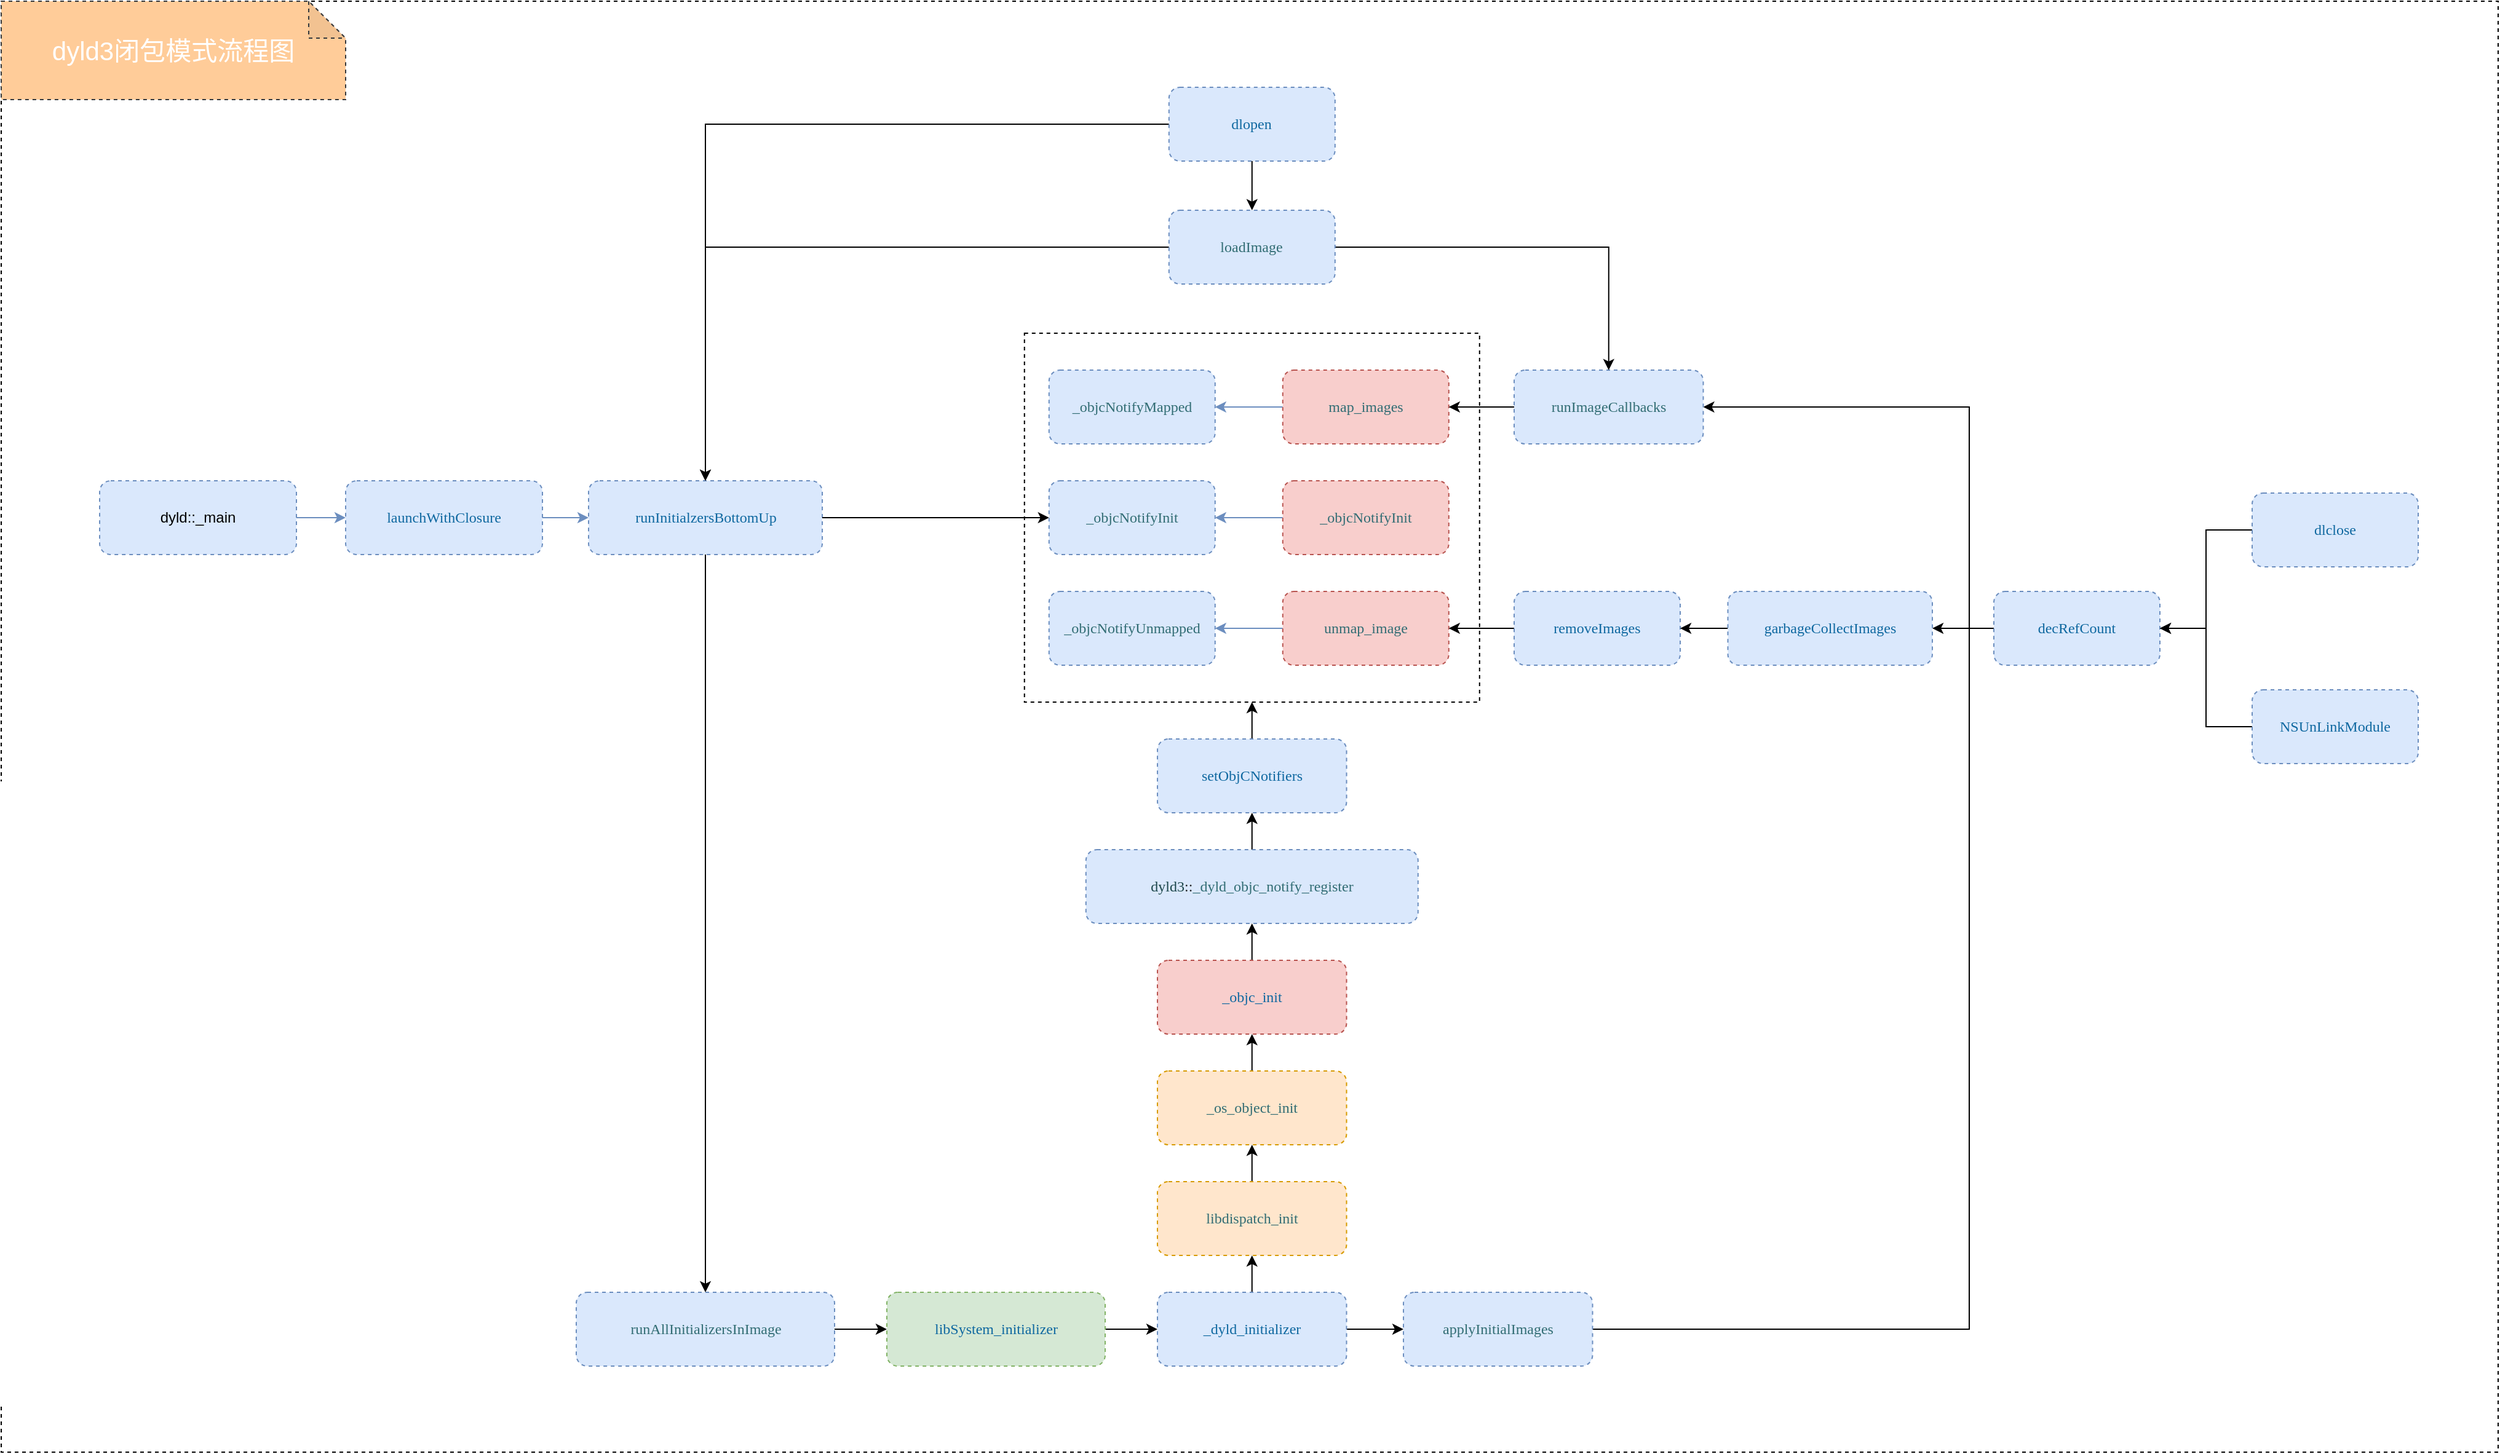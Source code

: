 <mxfile version="14.9.0" type="github">
  <diagram id="C5RBs43oDa-KdzZeNtuy" name="Page-1">
    <mxGraphModel dx="2069" dy="2794" grid="1" gridSize="10" guides="1" tooltips="1" connect="1" arrows="1" fold="1" page="1" pageScale="1" pageWidth="827" pageHeight="1169" background="none" math="0" shadow="0">
      <root>
        <mxCell id="WIyWlLk6GJQsqaUBKTNV-0" />
        <mxCell id="WIyWlLk6GJQsqaUBKTNV-1" parent="WIyWlLk6GJQsqaUBKTNV-0" />
        <mxCell id="x6h3ibDEJepspaHp2Ixp-130" value="" style="rounded=0;whiteSpace=wrap;html=1;dashed=1;labelBackgroundColor=none;" vertex="1" parent="WIyWlLk6GJQsqaUBKTNV-1">
          <mxGeometry x="450" y="-210" width="2030" height="1180" as="geometry" />
        </mxCell>
        <mxCell id="x6h3ibDEJepspaHp2Ixp-72" value="" style="rounded=0;whiteSpace=wrap;html=1;dashed=1;labelBackgroundColor=none;" vertex="1" parent="WIyWlLk6GJQsqaUBKTNV-1">
          <mxGeometry x="1281.88" y="60" width="370" height="300" as="geometry" />
        </mxCell>
        <mxCell id="x6h3ibDEJepspaHp2Ixp-2" value="" style="edgeStyle=orthogonalEdgeStyle;rounded=0;orthogonalLoop=1;jettySize=auto;html=1;fillColor=#dae8fc;strokeColor=#6c8ebf;labelBackgroundColor=none;" edge="1" parent="WIyWlLk6GJQsqaUBKTNV-1" source="x6h3ibDEJepspaHp2Ixp-0" target="x6h3ibDEJepspaHp2Ixp-1">
          <mxGeometry relative="1" as="geometry" />
        </mxCell>
        <mxCell id="x6h3ibDEJepspaHp2Ixp-0" value="dyld::_main" style="rounded=1;whiteSpace=wrap;html=1;dashed=1;fillColor=#dae8fc;strokeColor=#6c8ebf;labelBackgroundColor=none;" vertex="1" parent="WIyWlLk6GJQsqaUBKTNV-1">
          <mxGeometry x="530" y="180" width="160" height="60" as="geometry" />
        </mxCell>
        <mxCell id="x6h3ibDEJepspaHp2Ixp-4" value="" style="edgeStyle=orthogonalEdgeStyle;rounded=0;orthogonalLoop=1;jettySize=auto;html=1;fillColor=#dae8fc;strokeColor=#6c8ebf;labelBackgroundColor=none;" edge="1" parent="WIyWlLk6GJQsqaUBKTNV-1" source="x6h3ibDEJepspaHp2Ixp-1" target="x6h3ibDEJepspaHp2Ixp-3">
          <mxGeometry relative="1" as="geometry" />
        </mxCell>
        <mxCell id="x6h3ibDEJepspaHp2Ixp-1" value="&lt;p style=&quot;margin: 0px; font-stretch: normal; line-height: normal; font-family: menlo; color: rgb(15, 104, 160);&quot;&gt;launchWithClosure&lt;/p&gt;" style="whiteSpace=wrap;html=1;rounded=1;dashed=1;fillColor=#dae8fc;strokeColor=#6c8ebf;labelBackgroundColor=none;" vertex="1" parent="WIyWlLk6GJQsqaUBKTNV-1">
          <mxGeometry x="730" y="180" width="160" height="60" as="geometry" />
        </mxCell>
        <mxCell id="x6h3ibDEJepspaHp2Ixp-3" value="&lt;p style=&quot;margin: 0px; font-stretch: normal; line-height: normal; font-family: menlo; color: rgb(15, 104, 160);&quot;&gt;runInitialzersBottomUp&lt;/p&gt;" style="whiteSpace=wrap;html=1;rounded=1;dashed=1;fillColor=#dae8fc;strokeColor=#6c8ebf;labelBackgroundColor=none;" vertex="1" parent="WIyWlLk6GJQsqaUBKTNV-1">
          <mxGeometry x="927.5" y="180" width="190" height="60" as="geometry" />
        </mxCell>
        <mxCell id="x6h3ibDEJepspaHp2Ixp-82" style="edgeStyle=orthogonalEdgeStyle;rounded=0;orthogonalLoop=1;jettySize=auto;html=1;exitX=1;exitY=0.5;exitDx=0;exitDy=0;entryX=0;entryY=0.5;entryDx=0;entryDy=0;labelBackgroundColor=none;" edge="1" parent="WIyWlLk6GJQsqaUBKTNV-1" source="x6h3ibDEJepspaHp2Ixp-3" target="x6h3ibDEJepspaHp2Ixp-74">
          <mxGeometry relative="1" as="geometry">
            <mxPoint x="1090" y="210" as="sourcePoint" />
          </mxGeometry>
        </mxCell>
        <mxCell id="x6h3ibDEJepspaHp2Ixp-84" style="edgeStyle=orthogonalEdgeStyle;rounded=0;orthogonalLoop=1;jettySize=auto;html=1;entryX=0.5;entryY=0;entryDx=0;entryDy=0;labelBackgroundColor=none;exitX=0.5;exitY=1;exitDx=0;exitDy=0;" edge="1" parent="WIyWlLk6GJQsqaUBKTNV-1" source="x6h3ibDEJepspaHp2Ixp-3" target="x6h3ibDEJepspaHp2Ixp-83">
          <mxGeometry relative="1" as="geometry">
            <mxPoint x="1023" y="270" as="sourcePoint" />
          </mxGeometry>
        </mxCell>
        <mxCell id="x6h3ibDEJepspaHp2Ixp-73" value="&lt;p style=&quot;margin: 0px; font-stretch: normal; line-height: normal; font-family: menlo; color: rgb(50, 109, 116);&quot;&gt;_objcNotifyMapped&lt;/p&gt;" style="whiteSpace=wrap;html=1;rounded=1;dashed=1;labelBackgroundColor=none;fillColor=#dae8fc;strokeColor=#6c8ebf;" vertex="1" parent="WIyWlLk6GJQsqaUBKTNV-1">
          <mxGeometry x="1301.88" y="90" width="135" height="60" as="geometry" />
        </mxCell>
        <mxCell id="x6h3ibDEJepspaHp2Ixp-74" value="&lt;p style=&quot;margin: 0px; font-style: normal; font-variant-caps: normal; font-weight: normal; font-stretch: normal; font-size: 12px; line-height: normal; font-family: menlo; color: rgb(50, 109, 116);&quot;&gt;_objcNotifyInit&lt;/p&gt;" style="whiteSpace=wrap;html=1;rounded=1;dashed=1;labelBackgroundColor=none;fillColor=#dae8fc;strokeColor=#6c8ebf;" vertex="1" parent="WIyWlLk6GJQsqaUBKTNV-1">
          <mxGeometry x="1301.88" y="180" width="135" height="60" as="geometry" />
        </mxCell>
        <mxCell id="x6h3ibDEJepspaHp2Ixp-75" value="&lt;p style=&quot;margin: 0px; font-stretch: normal; line-height: normal; font-family: menlo; color: rgb(50, 109, 116);&quot;&gt;_objcNotifyUnmapped&lt;/p&gt;" style="whiteSpace=wrap;html=1;rounded=1;dashed=1;labelBackgroundColor=none;fillColor=#dae8fc;strokeColor=#6c8ebf;" vertex="1" parent="WIyWlLk6GJQsqaUBKTNV-1">
          <mxGeometry x="1301.88" y="270" width="135" height="60" as="geometry" />
        </mxCell>
        <mxCell id="x6h3ibDEJepspaHp2Ixp-79" style="edgeStyle=orthogonalEdgeStyle;rounded=0;orthogonalLoop=1;jettySize=auto;html=1;exitX=0;exitY=0.5;exitDx=0;exitDy=0;entryX=1;entryY=0.5;entryDx=0;entryDy=0;labelBackgroundColor=none;fillColor=#dae8fc;strokeColor=#6c8ebf;" edge="1" parent="WIyWlLk6GJQsqaUBKTNV-1" source="x6h3ibDEJepspaHp2Ixp-76" target="x6h3ibDEJepspaHp2Ixp-73">
          <mxGeometry relative="1" as="geometry" />
        </mxCell>
        <mxCell id="x6h3ibDEJepspaHp2Ixp-76" value="&lt;p style=&quot;margin: 0px; font-stretch: normal; line-height: normal; font-family: menlo; color: rgb(50, 109, 116);&quot;&gt;map_images&lt;/p&gt;" style="whiteSpace=wrap;html=1;rounded=1;dashed=1;labelBackgroundColor=none;fillColor=#f8cecc;strokeColor=#b85450;" vertex="1" parent="WIyWlLk6GJQsqaUBKTNV-1">
          <mxGeometry x="1491.88" y="90" width="135" height="60" as="geometry" />
        </mxCell>
        <mxCell id="x6h3ibDEJepspaHp2Ixp-80" style="edgeStyle=orthogonalEdgeStyle;rounded=0;orthogonalLoop=1;jettySize=auto;html=1;exitX=0;exitY=0.5;exitDx=0;exitDy=0;entryX=1;entryY=0.5;entryDx=0;entryDy=0;labelBackgroundColor=none;fillColor=#dae8fc;strokeColor=#6c8ebf;" edge="1" parent="WIyWlLk6GJQsqaUBKTNV-1" source="x6h3ibDEJepspaHp2Ixp-77" target="x6h3ibDEJepspaHp2Ixp-74">
          <mxGeometry relative="1" as="geometry" />
        </mxCell>
        <mxCell id="x6h3ibDEJepspaHp2Ixp-77" value="&lt;p style=&quot;margin: 0px; font-style: normal; font-variant-caps: normal; font-weight: normal; font-stretch: normal; font-size: 12px; line-height: normal; font-family: menlo; color: rgb(50, 109, 116);&quot;&gt;_objcNotifyInit&lt;/p&gt;" style="whiteSpace=wrap;html=1;rounded=1;dashed=1;labelBackgroundColor=none;fillColor=#f8cecc;strokeColor=#b85450;" vertex="1" parent="WIyWlLk6GJQsqaUBKTNV-1">
          <mxGeometry x="1491.88" y="180" width="135" height="60" as="geometry" />
        </mxCell>
        <mxCell id="x6h3ibDEJepspaHp2Ixp-81" style="edgeStyle=orthogonalEdgeStyle;rounded=0;orthogonalLoop=1;jettySize=auto;html=1;exitX=0;exitY=0.5;exitDx=0;exitDy=0;entryX=1;entryY=0.5;entryDx=0;entryDy=0;labelBackgroundColor=none;fillColor=#dae8fc;strokeColor=#6c8ebf;" edge="1" parent="WIyWlLk6GJQsqaUBKTNV-1" source="x6h3ibDEJepspaHp2Ixp-78" target="x6h3ibDEJepspaHp2Ixp-75">
          <mxGeometry relative="1" as="geometry" />
        </mxCell>
        <mxCell id="x6h3ibDEJepspaHp2Ixp-78" value="&lt;p style=&quot;margin: 0px; font-stretch: normal; line-height: normal; font-family: menlo; color: rgb(50, 109, 116);&quot;&gt;unmap_image&lt;/p&gt;" style="whiteSpace=wrap;html=1;rounded=1;dashed=1;labelBackgroundColor=none;fillColor=#f8cecc;strokeColor=#b85450;" vertex="1" parent="WIyWlLk6GJQsqaUBKTNV-1">
          <mxGeometry x="1491.88" y="270" width="135" height="60" as="geometry" />
        </mxCell>
        <mxCell id="x6h3ibDEJepspaHp2Ixp-86" value="" style="edgeStyle=orthogonalEdgeStyle;rounded=0;orthogonalLoop=1;jettySize=auto;html=1;labelBackgroundColor=none;" edge="1" parent="WIyWlLk6GJQsqaUBKTNV-1" source="x6h3ibDEJepspaHp2Ixp-83" target="x6h3ibDEJepspaHp2Ixp-85">
          <mxGeometry relative="1" as="geometry" />
        </mxCell>
        <mxCell id="x6h3ibDEJepspaHp2Ixp-83" value="&lt;p style=&quot;margin: 0px; font-stretch: normal; line-height: normal; font-family: menlo; color: rgb(50, 109, 116);&quot;&gt;runAllInitializersInImage&lt;/p&gt;" style="whiteSpace=wrap;html=1;rounded=1;dashed=1;fillColor=#dae8fc;strokeColor=#6c8ebf;labelBackgroundColor=none;" vertex="1" parent="WIyWlLk6GJQsqaUBKTNV-1">
          <mxGeometry x="917.5" y="840" width="210" height="60" as="geometry" />
        </mxCell>
        <mxCell id="x6h3ibDEJepspaHp2Ixp-88" value="" style="edgeStyle=orthogonalEdgeStyle;rounded=0;orthogonalLoop=1;jettySize=auto;html=1;labelBackgroundColor=none;" edge="1" parent="WIyWlLk6GJQsqaUBKTNV-1" source="x6h3ibDEJepspaHp2Ixp-85" target="x6h3ibDEJepspaHp2Ixp-87">
          <mxGeometry relative="1" as="geometry" />
        </mxCell>
        <mxCell id="x6h3ibDEJepspaHp2Ixp-85" value="&lt;p style=&quot;margin: 0px; font-stretch: normal; line-height: normal; font-family: menlo; color: rgb(15, 104, 160);&quot;&gt;libSystem_initializer&lt;/p&gt;" style="whiteSpace=wrap;html=1;rounded=1;dashed=1;fillColor=#d5e8d4;strokeColor=#82b366;labelBackgroundColor=none;" vertex="1" parent="WIyWlLk6GJQsqaUBKTNV-1">
          <mxGeometry x="1170" y="840" width="177.5" height="60" as="geometry" />
        </mxCell>
        <mxCell id="x6h3ibDEJepspaHp2Ixp-99" style="edgeStyle=orthogonalEdgeStyle;rounded=0;orthogonalLoop=1;jettySize=auto;html=1;exitX=0.5;exitY=0;exitDx=0;exitDy=0;entryX=0.5;entryY=1;entryDx=0;entryDy=0;labelBackgroundColor=none;" edge="1" parent="WIyWlLk6GJQsqaUBKTNV-1" source="x6h3ibDEJepspaHp2Ixp-87" target="x6h3ibDEJepspaHp2Ixp-94">
          <mxGeometry relative="1" as="geometry" />
        </mxCell>
        <mxCell id="x6h3ibDEJepspaHp2Ixp-106" style="edgeStyle=orthogonalEdgeStyle;rounded=0;orthogonalLoop=1;jettySize=auto;html=1;exitX=1;exitY=0.5;exitDx=0;exitDy=0;entryX=0;entryY=0.5;entryDx=0;entryDy=0;labelBackgroundColor=none;" edge="1" parent="WIyWlLk6GJQsqaUBKTNV-1" source="x6h3ibDEJepspaHp2Ixp-87" target="x6h3ibDEJepspaHp2Ixp-92">
          <mxGeometry relative="1" as="geometry" />
        </mxCell>
        <mxCell id="x6h3ibDEJepspaHp2Ixp-87" value="&lt;p style=&quot;margin: 0px; font-style: normal; font-variant-caps: normal; font-weight: normal; font-stretch: normal; font-size: 12px; line-height: normal; font-family: menlo; color: rgb(15, 104, 160);&quot;&gt;_dyld_initializer&lt;/p&gt;" style="whiteSpace=wrap;html=1;rounded=1;dashed=1;fillColor=#dae8fc;strokeColor=#6c8ebf;labelBackgroundColor=none;" vertex="1" parent="WIyWlLk6GJQsqaUBKTNV-1">
          <mxGeometry x="1390" y="840" width="153.75" height="60" as="geometry" />
        </mxCell>
        <mxCell id="x6h3ibDEJepspaHp2Ixp-109" style="edgeStyle=orthogonalEdgeStyle;rounded=0;orthogonalLoop=1;jettySize=auto;html=1;exitX=1;exitY=0.5;exitDx=0;exitDy=0;entryX=1;entryY=0.5;entryDx=0;entryDy=0;labelBackgroundColor=none;" edge="1" parent="WIyWlLk6GJQsqaUBKTNV-1" source="x6h3ibDEJepspaHp2Ixp-92" target="x6h3ibDEJepspaHp2Ixp-93">
          <mxGeometry relative="1" as="geometry">
            <Array as="points">
              <mxPoint x="2050" y="870" />
              <mxPoint x="2050" y="120" />
            </Array>
          </mxGeometry>
        </mxCell>
        <mxCell id="x6h3ibDEJepspaHp2Ixp-92" value="&lt;p style=&quot;margin: 0px; font-stretch: normal; line-height: normal; font-family: menlo; color: rgb(50, 109, 116);&quot;&gt;applyInitialImages&lt;/p&gt;" style="whiteSpace=wrap;html=1;rounded=1;dashed=1;fillColor=#dae8fc;strokeColor=#6c8ebf;labelBackgroundColor=none;" vertex="1" parent="WIyWlLk6GJQsqaUBKTNV-1">
          <mxGeometry x="1590" y="840" width="153.75" height="60" as="geometry" />
        </mxCell>
        <mxCell id="x6h3ibDEJepspaHp2Ixp-108" style="edgeStyle=orthogonalEdgeStyle;rounded=0;orthogonalLoop=1;jettySize=auto;html=1;exitX=0;exitY=0.5;exitDx=0;exitDy=0;entryX=1;entryY=0.5;entryDx=0;entryDy=0;labelBackgroundColor=none;" edge="1" parent="WIyWlLk6GJQsqaUBKTNV-1" source="x6h3ibDEJepspaHp2Ixp-93" target="x6h3ibDEJepspaHp2Ixp-76">
          <mxGeometry relative="1" as="geometry" />
        </mxCell>
        <mxCell id="x6h3ibDEJepspaHp2Ixp-93" value="&lt;p style=&quot;margin: 0px; font-stretch: normal; line-height: normal; font-family: menlo; color: rgb(50, 109, 116);&quot;&gt;runImageCallbacks&lt;/p&gt;" style="whiteSpace=wrap;html=1;rounded=1;dashed=1;fillColor=#dae8fc;strokeColor=#6c8ebf;labelBackgroundColor=none;" vertex="1" parent="WIyWlLk6GJQsqaUBKTNV-1">
          <mxGeometry x="1680" y="90" width="153.75" height="60" as="geometry" />
        </mxCell>
        <mxCell id="x6h3ibDEJepspaHp2Ixp-100" style="edgeStyle=orthogonalEdgeStyle;rounded=0;orthogonalLoop=1;jettySize=auto;html=1;exitX=0.5;exitY=0;exitDx=0;exitDy=0;entryX=0.5;entryY=1;entryDx=0;entryDy=0;labelBackgroundColor=none;" edge="1" parent="WIyWlLk6GJQsqaUBKTNV-1" source="x6h3ibDEJepspaHp2Ixp-94" target="x6h3ibDEJepspaHp2Ixp-95">
          <mxGeometry relative="1" as="geometry" />
        </mxCell>
        <mxCell id="x6h3ibDEJepspaHp2Ixp-94" value="&lt;p style=&quot;margin: 0px; font-stretch: normal; line-height: normal; font-family: menlo; color: rgb(50, 109, 116);&quot;&gt;libdispatch_init&lt;/p&gt;" style="whiteSpace=wrap;html=1;rounded=1;dashed=1;fillColor=#ffe6cc;strokeColor=#d79b00;labelBackgroundColor=none;" vertex="1" parent="WIyWlLk6GJQsqaUBKTNV-1">
          <mxGeometry x="1390" y="750" width="153.75" height="60" as="geometry" />
        </mxCell>
        <mxCell id="x6h3ibDEJepspaHp2Ixp-101" style="edgeStyle=orthogonalEdgeStyle;rounded=0;orthogonalLoop=1;jettySize=auto;html=1;exitX=0.5;exitY=0;exitDx=0;exitDy=0;entryX=0.5;entryY=1;entryDx=0;entryDy=0;labelBackgroundColor=none;" edge="1" parent="WIyWlLk6GJQsqaUBKTNV-1" source="x6h3ibDEJepspaHp2Ixp-95" target="x6h3ibDEJepspaHp2Ixp-96">
          <mxGeometry relative="1" as="geometry" />
        </mxCell>
        <mxCell id="x6h3ibDEJepspaHp2Ixp-95" value="&lt;p style=&quot;margin: 0px; font-stretch: normal; line-height: normal; font-family: menlo; color: rgb(50, 109, 116);&quot;&gt;_os_object_init&lt;/p&gt;" style="whiteSpace=wrap;html=1;rounded=1;dashed=1;fillColor=#ffe6cc;strokeColor=#d79b00;labelBackgroundColor=none;" vertex="1" parent="WIyWlLk6GJQsqaUBKTNV-1">
          <mxGeometry x="1390" y="660" width="153.75" height="60" as="geometry" />
        </mxCell>
        <mxCell id="x6h3ibDEJepspaHp2Ixp-102" style="edgeStyle=orthogonalEdgeStyle;rounded=0;orthogonalLoop=1;jettySize=auto;html=1;exitX=0.5;exitY=0;exitDx=0;exitDy=0;entryX=0.5;entryY=1;entryDx=0;entryDy=0;labelBackgroundColor=none;" edge="1" parent="WIyWlLk6GJQsqaUBKTNV-1" source="x6h3ibDEJepspaHp2Ixp-96" target="x6h3ibDEJepspaHp2Ixp-97">
          <mxGeometry relative="1" as="geometry" />
        </mxCell>
        <mxCell id="x6h3ibDEJepspaHp2Ixp-96" value="&lt;p style=&quot;margin: 0px; font-stretch: normal; line-height: normal; font-family: menlo; color: rgb(15, 104, 160);&quot;&gt;_objc_init&lt;/p&gt;" style="whiteSpace=wrap;html=1;rounded=1;dashed=1;fillColor=#f8cecc;strokeColor=#b85450;labelBackgroundColor=none;" vertex="1" parent="WIyWlLk6GJQsqaUBKTNV-1">
          <mxGeometry x="1390" y="570" width="153.75" height="60" as="geometry" />
        </mxCell>
        <mxCell id="x6h3ibDEJepspaHp2Ixp-103" style="edgeStyle=orthogonalEdgeStyle;rounded=0;orthogonalLoop=1;jettySize=auto;html=1;exitX=0.5;exitY=0;exitDx=0;exitDy=0;entryX=0.5;entryY=1;entryDx=0;entryDy=0;labelBackgroundColor=none;" edge="1" parent="WIyWlLk6GJQsqaUBKTNV-1" source="x6h3ibDEJepspaHp2Ixp-97" target="x6h3ibDEJepspaHp2Ixp-98">
          <mxGeometry relative="1" as="geometry" />
        </mxCell>
        <mxCell id="x6h3ibDEJepspaHp2Ixp-97" value="&lt;p style=&quot;margin: 0px; font-stretch: normal; line-height: normal; font-family: menlo; color: rgb(50, 109, 116);&quot;&gt;&lt;span style=&quot;color: #1c464a&quot;&gt;dyld3&lt;/span&gt;&lt;span style=&quot;color: rgba(0 , 0 , 0 , 0.85)&quot;&gt;::&lt;/span&gt;_dyld_objc_notify_register&lt;/p&gt;" style="whiteSpace=wrap;html=1;rounded=1;dashed=1;fillColor=#dae8fc;strokeColor=#6c8ebf;labelBackgroundColor=none;" vertex="1" parent="WIyWlLk6GJQsqaUBKTNV-1">
          <mxGeometry x="1331.87" y="480" width="270" height="60" as="geometry" />
        </mxCell>
        <mxCell id="x6h3ibDEJepspaHp2Ixp-104" style="edgeStyle=orthogonalEdgeStyle;rounded=0;orthogonalLoop=1;jettySize=auto;html=1;exitX=0.5;exitY=0;exitDx=0;exitDy=0;entryX=0.5;entryY=1;entryDx=0;entryDy=0;labelBackgroundColor=none;" edge="1" parent="WIyWlLk6GJQsqaUBKTNV-1" source="x6h3ibDEJepspaHp2Ixp-98" target="x6h3ibDEJepspaHp2Ixp-72">
          <mxGeometry relative="1" as="geometry" />
        </mxCell>
        <mxCell id="x6h3ibDEJepspaHp2Ixp-98" value="&lt;p style=&quot;margin: 0px; font-stretch: normal; line-height: normal; font-family: menlo; color: rgb(15, 104, 160);&quot;&gt;setObjCNotifiers&lt;/p&gt;" style="whiteSpace=wrap;html=1;rounded=1;dashed=1;fillColor=#dae8fc;strokeColor=#6c8ebf;labelBackgroundColor=none;" vertex="1" parent="WIyWlLk6GJQsqaUBKTNV-1">
          <mxGeometry x="1390.01" y="390" width="153.75" height="60" as="geometry" />
        </mxCell>
        <mxCell id="x6h3ibDEJepspaHp2Ixp-126" style="edgeStyle=orthogonalEdgeStyle;rounded=0;orthogonalLoop=1;jettySize=auto;html=1;exitX=0.5;exitY=1;exitDx=0;exitDy=0;entryX=0.5;entryY=0;entryDx=0;entryDy=0;labelBackgroundColor=none;" edge="1" parent="WIyWlLk6GJQsqaUBKTNV-1" source="x6h3ibDEJepspaHp2Ixp-110" target="x6h3ibDEJepspaHp2Ixp-111">
          <mxGeometry relative="1" as="geometry" />
        </mxCell>
        <mxCell id="x6h3ibDEJepspaHp2Ixp-129" style="edgeStyle=orthogonalEdgeStyle;rounded=0;orthogonalLoop=1;jettySize=auto;html=1;exitX=0;exitY=0.5;exitDx=0;exitDy=0;entryX=0.5;entryY=0;entryDx=0;entryDy=0;labelBackgroundColor=none;" edge="1" parent="WIyWlLk6GJQsqaUBKTNV-1" source="x6h3ibDEJepspaHp2Ixp-110" target="x6h3ibDEJepspaHp2Ixp-3">
          <mxGeometry relative="1" as="geometry" />
        </mxCell>
        <mxCell id="x6h3ibDEJepspaHp2Ixp-110" value="&lt;p style=&quot;margin: 0px; font-stretch: normal; line-height: normal; font-family: menlo; color: rgb(15, 104, 160);&quot;&gt;dlopen&lt;/p&gt;" style="whiteSpace=wrap;html=1;rounded=1;dashed=1;labelBackgroundColor=none;fillColor=#dae8fc;strokeColor=#6c8ebf;" vertex="1" parent="WIyWlLk6GJQsqaUBKTNV-1">
          <mxGeometry x="1399.39" y="-140" width="135" height="60" as="geometry" />
        </mxCell>
        <mxCell id="x6h3ibDEJepspaHp2Ixp-125" style="edgeStyle=orthogonalEdgeStyle;rounded=0;orthogonalLoop=1;jettySize=auto;html=1;exitX=1;exitY=0.5;exitDx=0;exitDy=0;entryX=0.5;entryY=0;entryDx=0;entryDy=0;labelBackgroundColor=none;" edge="1" parent="WIyWlLk6GJQsqaUBKTNV-1" source="x6h3ibDEJepspaHp2Ixp-111" target="x6h3ibDEJepspaHp2Ixp-93">
          <mxGeometry relative="1" as="geometry" />
        </mxCell>
        <mxCell id="x6h3ibDEJepspaHp2Ixp-127" style="edgeStyle=orthogonalEdgeStyle;rounded=0;orthogonalLoop=1;jettySize=auto;html=1;exitX=0;exitY=0.5;exitDx=0;exitDy=0;entryX=0.5;entryY=0;entryDx=0;entryDy=0;labelBackgroundColor=none;" edge="1" parent="WIyWlLk6GJQsqaUBKTNV-1" source="x6h3ibDEJepspaHp2Ixp-111" target="x6h3ibDEJepspaHp2Ixp-3">
          <mxGeometry relative="1" as="geometry" />
        </mxCell>
        <mxCell id="x6h3ibDEJepspaHp2Ixp-111" value="&lt;p style=&quot;margin: 0px; font-stretch: normal; line-height: normal; font-family: menlo; color: rgb(50, 109, 116);&quot;&gt;loadImage&lt;/p&gt;" style="whiteSpace=wrap;html=1;rounded=1;dashed=1;labelBackgroundColor=none;fillColor=#dae8fc;strokeColor=#6c8ebf;" vertex="1" parent="WIyWlLk6GJQsqaUBKTNV-1">
          <mxGeometry x="1399.39" y="-40" width="135" height="60" as="geometry" />
        </mxCell>
        <mxCell id="x6h3ibDEJepspaHp2Ixp-118" style="edgeStyle=orthogonalEdgeStyle;rounded=0;orthogonalLoop=1;jettySize=auto;html=1;exitX=0;exitY=0.5;exitDx=0;exitDy=0;entryX=1;entryY=0.5;entryDx=0;entryDy=0;labelBackgroundColor=none;" edge="1" parent="WIyWlLk6GJQsqaUBKTNV-1" source="x6h3ibDEJepspaHp2Ixp-113" target="x6h3ibDEJepspaHp2Ixp-78">
          <mxGeometry relative="1" as="geometry" />
        </mxCell>
        <mxCell id="x6h3ibDEJepspaHp2Ixp-113" value="&lt;p style=&quot;margin: 0px; font-stretch: normal; line-height: normal; font-family: menlo; color: rgb(15, 104, 160);&quot;&gt;removeImages&lt;/p&gt;" style="whiteSpace=wrap;html=1;rounded=1;dashed=1;labelBackgroundColor=none;fillColor=#dae8fc;strokeColor=#6c8ebf;" vertex="1" parent="WIyWlLk6GJQsqaUBKTNV-1">
          <mxGeometry x="1680" y="270" width="135" height="60" as="geometry" />
        </mxCell>
        <mxCell id="x6h3ibDEJepspaHp2Ixp-119" style="edgeStyle=orthogonalEdgeStyle;rounded=0;orthogonalLoop=1;jettySize=auto;html=1;exitX=0;exitY=0.5;exitDx=0;exitDy=0;entryX=1;entryY=0.5;entryDx=0;entryDy=0;labelBackgroundColor=none;" edge="1" parent="WIyWlLk6GJQsqaUBKTNV-1" source="x6h3ibDEJepspaHp2Ixp-114" target="x6h3ibDEJepspaHp2Ixp-113">
          <mxGeometry relative="1" as="geometry" />
        </mxCell>
        <mxCell id="x6h3ibDEJepspaHp2Ixp-114" value="&lt;p style=&quot;margin: 0px; font-stretch: normal; line-height: normal; font-family: menlo; color: rgb(15, 104, 160);&quot;&gt;garbageCollectImages&lt;/p&gt;" style="whiteSpace=wrap;html=1;rounded=1;dashed=1;labelBackgroundColor=none;fillColor=#dae8fc;strokeColor=#6c8ebf;" vertex="1" parent="WIyWlLk6GJQsqaUBKTNV-1">
          <mxGeometry x="1853.75" y="270" width="166.25" height="60" as="geometry" />
        </mxCell>
        <mxCell id="x6h3ibDEJepspaHp2Ixp-121" style="edgeStyle=orthogonalEdgeStyle;rounded=0;orthogonalLoop=1;jettySize=auto;html=1;exitX=0;exitY=0.5;exitDx=0;exitDy=0;entryX=1;entryY=0.5;entryDx=0;entryDy=0;labelBackgroundColor=none;" edge="1" parent="WIyWlLk6GJQsqaUBKTNV-1" source="x6h3ibDEJepspaHp2Ixp-115" target="x6h3ibDEJepspaHp2Ixp-114">
          <mxGeometry relative="1" as="geometry" />
        </mxCell>
        <mxCell id="x6h3ibDEJepspaHp2Ixp-115" value="&lt;p style=&quot;margin: 0px; font-stretch: normal; line-height: normal; font-family: menlo; color: rgb(15, 104, 160);&quot;&gt;decRefCount&lt;/p&gt;" style="whiteSpace=wrap;html=1;rounded=1;dashed=1;labelBackgroundColor=none;fillColor=#dae8fc;strokeColor=#6c8ebf;" vertex="1" parent="WIyWlLk6GJQsqaUBKTNV-1">
          <mxGeometry x="2070" y="270" width="135" height="60" as="geometry" />
        </mxCell>
        <mxCell id="x6h3ibDEJepspaHp2Ixp-122" style="edgeStyle=orthogonalEdgeStyle;rounded=0;orthogonalLoop=1;jettySize=auto;html=1;exitX=0;exitY=0.5;exitDx=0;exitDy=0;entryX=1;entryY=0.5;entryDx=0;entryDy=0;labelBackgroundColor=none;" edge="1" parent="WIyWlLk6GJQsqaUBKTNV-1" source="x6h3ibDEJepspaHp2Ixp-116" target="x6h3ibDEJepspaHp2Ixp-115">
          <mxGeometry relative="1" as="geometry" />
        </mxCell>
        <mxCell id="x6h3ibDEJepspaHp2Ixp-116" value="&lt;p style=&quot;margin: 0px; font-stretch: normal; line-height: normal; font-family: menlo; color: rgb(15, 104, 160);&quot;&gt;dlclose&lt;/p&gt;" style="whiteSpace=wrap;html=1;rounded=1;dashed=1;labelBackgroundColor=none;fillColor=#dae8fc;strokeColor=#6c8ebf;" vertex="1" parent="WIyWlLk6GJQsqaUBKTNV-1">
          <mxGeometry x="2280" y="190" width="135" height="60" as="geometry" />
        </mxCell>
        <mxCell id="x6h3ibDEJepspaHp2Ixp-124" style="edgeStyle=orthogonalEdgeStyle;rounded=0;orthogonalLoop=1;jettySize=auto;html=1;exitX=0;exitY=0.5;exitDx=0;exitDy=0;entryX=1;entryY=0.5;entryDx=0;entryDy=0;labelBackgroundColor=none;" edge="1" parent="WIyWlLk6GJQsqaUBKTNV-1" source="x6h3ibDEJepspaHp2Ixp-117" target="x6h3ibDEJepspaHp2Ixp-115">
          <mxGeometry relative="1" as="geometry" />
        </mxCell>
        <mxCell id="x6h3ibDEJepspaHp2Ixp-117" value="&lt;p style=&quot;margin: 0px; font-stretch: normal; line-height: normal; font-family: menlo; color: rgb(15, 104, 160);&quot;&gt;NSUnLinkModule&lt;/p&gt;" style="whiteSpace=wrap;html=1;rounded=1;dashed=1;labelBackgroundColor=none;fillColor=#dae8fc;strokeColor=#6c8ebf;" vertex="1" parent="WIyWlLk6GJQsqaUBKTNV-1">
          <mxGeometry x="2280" y="350" width="135" height="60" as="geometry" />
        </mxCell>
        <mxCell id="x6h3ibDEJepspaHp2Ixp-131" value="dyld3闭包模式流程图" style="shape=note;whiteSpace=wrap;html=1;backgroundOutline=1;darkOpacity=0.05;dashed=1;labelBackgroundColor=none;fillColor=#ffcc99;strokeColor=#36393d;fontColor=#FFFFFF;fontSize=21;" vertex="1" parent="WIyWlLk6GJQsqaUBKTNV-1">
          <mxGeometry x="450" y="-210" width="280" height="80" as="geometry" />
        </mxCell>
      </root>
    </mxGraphModel>
  </diagram>
</mxfile>
